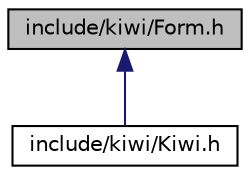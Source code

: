 digraph "include/kiwi/Form.h"
{
 // LATEX_PDF_SIZE
  edge [fontname="Helvetica",fontsize="10",labelfontname="Helvetica",labelfontsize="10"];
  node [fontname="Helvetica",fontsize="10",shape=record];
  Node1 [label="include/kiwi/Form.h",height=0.2,width=0.4,color="black", fillcolor="grey75", style="filled", fontcolor="black",tooltip="형태 및 형태소에 관한 정보를 담는 구조체들이 선언된 헤더"];
  Node1 -> Node2 [dir="back",color="midnightblue",fontsize="10",style="solid",fontname="Helvetica"];
  Node2 [label="include/kiwi/Kiwi.h",height=0.2,width=0.4,color="black", fillcolor="white", style="filled",URL="$Kiwi_8h.html",tooltip="Kiwi C++ API를 담고 있는 헤더 파일"];
}
